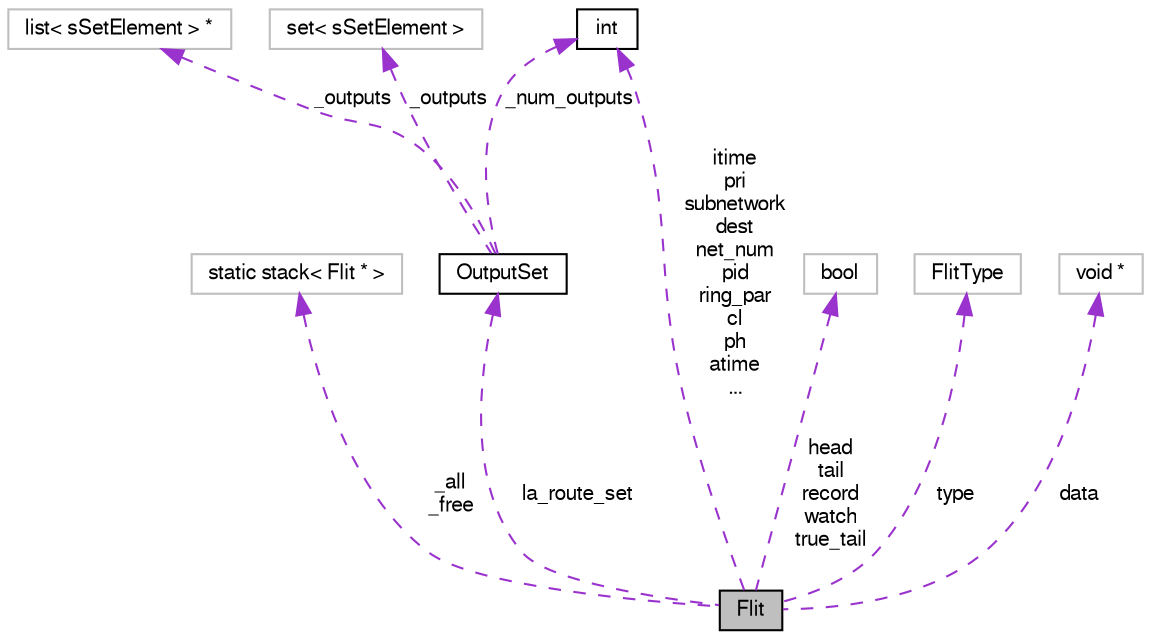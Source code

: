 digraph G
{
  bgcolor="transparent";
  edge [fontname="FreeSans",fontsize="10",labelfontname="FreeSans",labelfontsize="10"];
  node [fontname="FreeSans",fontsize="10",shape=record];
  Node1 [label="Flit",height=0.2,width=0.4,color="black", fillcolor="grey75", style="filled" fontcolor="black"];
  Node2 -> Node1 [dir=back,color="darkorchid3",fontsize="10",style="dashed",label="_all\n_free",fontname="FreeSans"];
  Node2 [label="static stack\< Flit * \>",height=0.2,width=0.4,color="grey75"];
  Node3 -> Node1 [dir=back,color="darkorchid3",fontsize="10",style="dashed",label="la_route_set",fontname="FreeSans"];
  Node3 [label="OutputSet",height=0.2,width=0.4,color="black",URL="$classOutputSet.html"];
  Node4 -> Node3 [dir=back,color="darkorchid3",fontsize="10",style="dashed",label="_outputs",fontname="FreeSans"];
  Node4 [label="list\< sSetElement \> *",height=0.2,width=0.4,color="grey75"];
  Node5 -> Node3 [dir=back,color="darkorchid3",fontsize="10",style="dashed",label="_num_outputs",fontname="FreeSans"];
  Node5 [label="int",height=0.2,width=0.4,color="black",URL="$classint.html"];
  Node6 -> Node3 [dir=back,color="darkorchid3",fontsize="10",style="dashed",label="_outputs",fontname="FreeSans"];
  Node6 [label="set\< sSetElement \>",height=0.2,width=0.4,color="grey75"];
  Node5 -> Node1 [dir=back,color="darkorchid3",fontsize="10",style="dashed",label="itime\npri\nsubnetwork\ndest\nnet_num\npid\nring_par\ncl\nph\natime\n...",fontname="FreeSans"];
  Node7 -> Node1 [dir=back,color="darkorchid3",fontsize="10",style="dashed",label="head\ntail\nrecord\nwatch\ntrue_tail",fontname="FreeSans"];
  Node7 [label="bool",height=0.2,width=0.4,color="grey75"];
  Node8 -> Node1 [dir=back,color="darkorchid3",fontsize="10",style="dashed",label="type",fontname="FreeSans"];
  Node8 [label="FlitType",height=0.2,width=0.4,color="grey75"];
  Node9 -> Node1 [dir=back,color="darkorchid3",fontsize="10",style="dashed",label="data",fontname="FreeSans"];
  Node9 [label="void *",height=0.2,width=0.4,color="grey75"];
}

